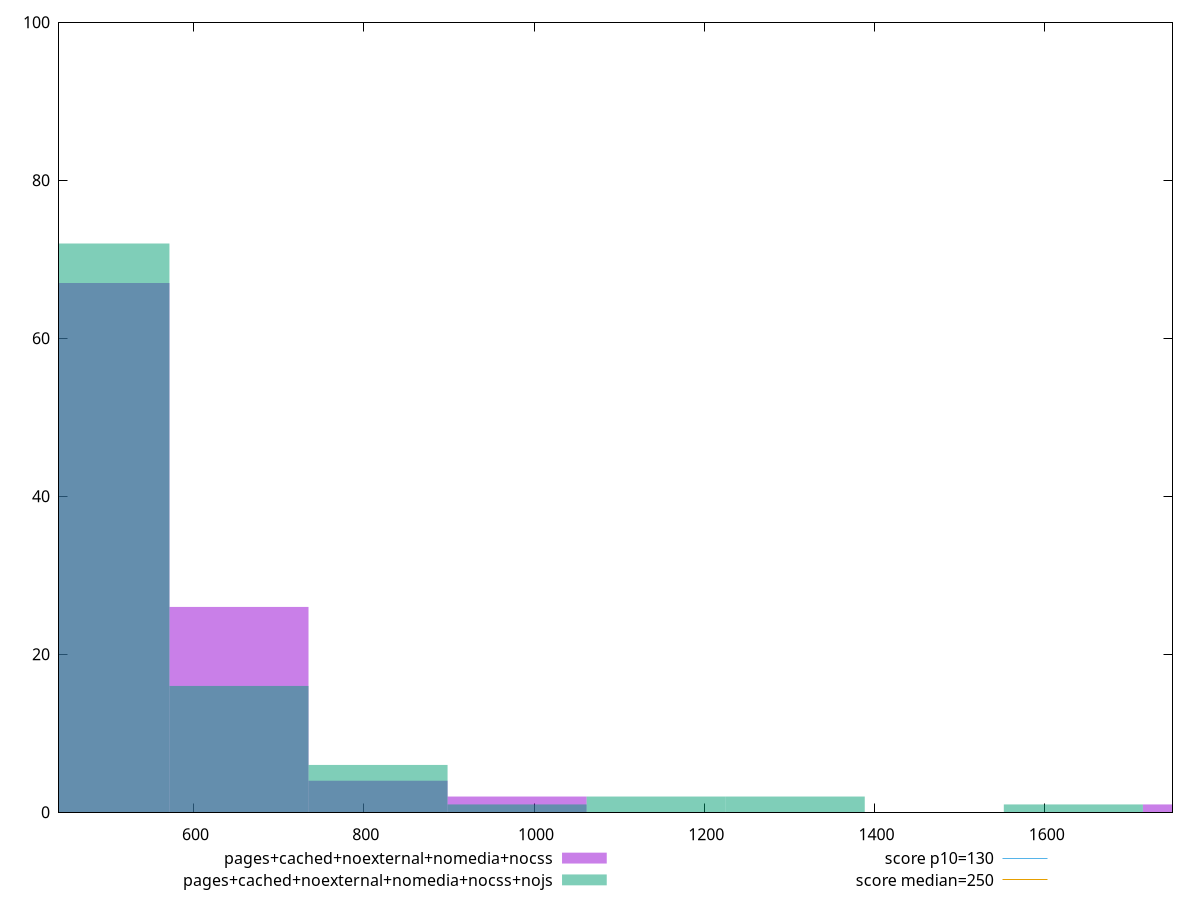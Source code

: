 reset

$pagesCachedNoexternalNomediaNocss <<EOF
490.0584972957081 67
816.7641621595135 4
653.4113297276108 26
1796.8811567509297 1
980.1169945914162 2
EOF

$pagesCachedNoexternalNomediaNocssNojs <<EOF
653.4113297276108 16
490.0584972957081 72
816.7641621595135 6
1306.8226594552216 2
1143.4698270233189 2
980.1169945914162 1
1633.528324319027 1
EOF

set key outside below
set boxwidth 163.3528324319027
set xrange [442:1749.9999999999998]
set yrange [0:100]
set trange [0:100]
set style fill transparent solid 0.5 noborder

set parametric
set terminal svg size 640, 500 enhanced background rgb 'white'
set output "reprap/max-potential-fid/comparison/histogram/4_vs_5.svg"

plot $pagesCachedNoexternalNomediaNocss title "pages+cached+noexternal+nomedia+nocss" with boxes, \
     $pagesCachedNoexternalNomediaNocssNojs title "pages+cached+noexternal+nomedia+nocss+nojs" with boxes, \
     130,t title "score p10=130", \
     250,t title "score median=250"

reset
